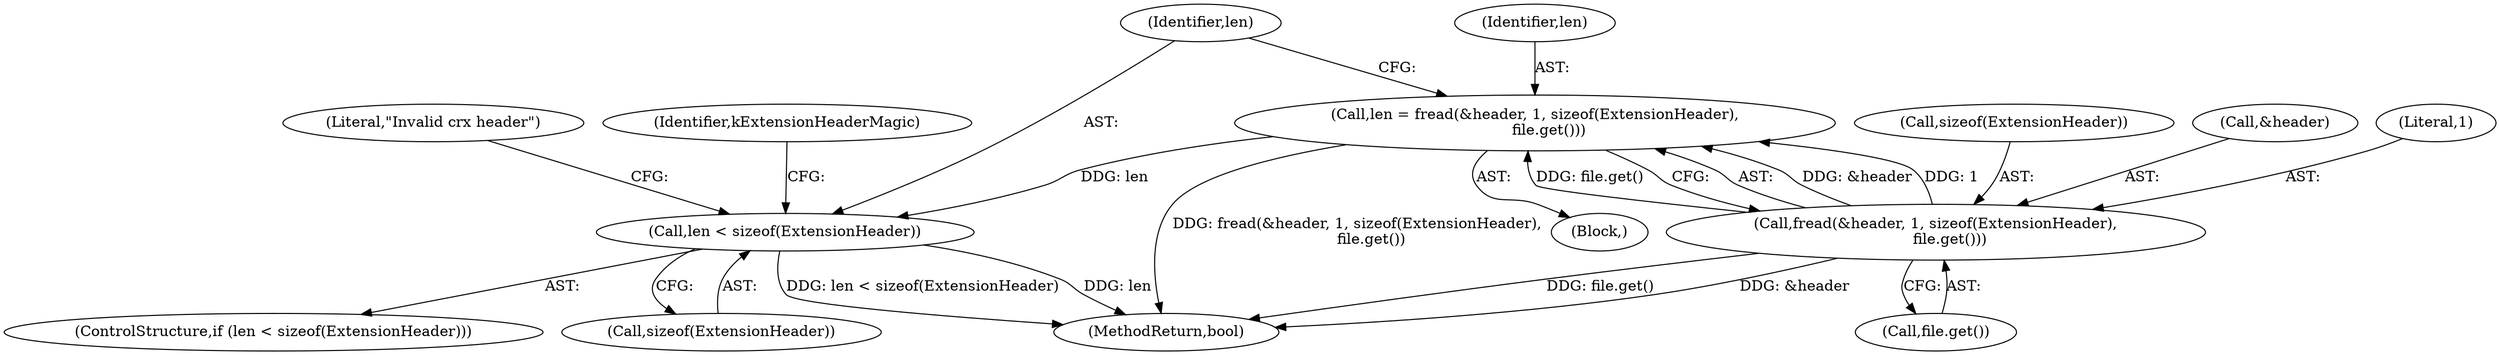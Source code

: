 digraph "0_Chrome_ffeada1f2de5281d59ea48c94c4001a568092cd3@API" {
"1000113" [label="(Call,len = fread(&header, 1, sizeof(ExtensionHeader),\n      file.get()))"];
"1000115" [label="(Call,fread(&header, 1, sizeof(ExtensionHeader),\n      file.get()))"];
"1000123" [label="(Call,len < sizeof(ExtensionHeader))"];
"1000129" [label="(Literal,\"Invalid crx header\")"];
"1000134" [label="(Identifier,kExtensionHeaderMagic)"];
"1000114" [label="(Identifier,len)"];
"1000101" [label="(Block,)"];
"1000113" [label="(Call,len = fread(&header, 1, sizeof(ExtensionHeader),\n      file.get()))"];
"1000122" [label="(ControlStructure,if (len < sizeof(ExtensionHeader)))"];
"1000119" [label="(Call,sizeof(ExtensionHeader))"];
"1000121" [label="(Call,file.get())"];
"1000125" [label="(Call,sizeof(ExtensionHeader))"];
"1000303" [label="(MethodReturn,bool)"];
"1000115" [label="(Call,fread(&header, 1, sizeof(ExtensionHeader),\n      file.get()))"];
"1000123" [label="(Call,len < sizeof(ExtensionHeader))"];
"1000116" [label="(Call,&header)"];
"1000124" [label="(Identifier,len)"];
"1000118" [label="(Literal,1)"];
"1000113" -> "1000101"  [label="AST: "];
"1000113" -> "1000115"  [label="CFG: "];
"1000114" -> "1000113"  [label="AST: "];
"1000115" -> "1000113"  [label="AST: "];
"1000124" -> "1000113"  [label="CFG: "];
"1000113" -> "1000303"  [label="DDG: fread(&header, 1, sizeof(ExtensionHeader),\n      file.get())"];
"1000115" -> "1000113"  [label="DDG: &header"];
"1000115" -> "1000113"  [label="DDG: 1"];
"1000115" -> "1000113"  [label="DDG: file.get()"];
"1000113" -> "1000123"  [label="DDG: len"];
"1000115" -> "1000121"  [label="CFG: "];
"1000116" -> "1000115"  [label="AST: "];
"1000118" -> "1000115"  [label="AST: "];
"1000119" -> "1000115"  [label="AST: "];
"1000121" -> "1000115"  [label="AST: "];
"1000115" -> "1000303"  [label="DDG: file.get()"];
"1000115" -> "1000303"  [label="DDG: &header"];
"1000123" -> "1000122"  [label="AST: "];
"1000123" -> "1000125"  [label="CFG: "];
"1000124" -> "1000123"  [label="AST: "];
"1000125" -> "1000123"  [label="AST: "];
"1000129" -> "1000123"  [label="CFG: "];
"1000134" -> "1000123"  [label="CFG: "];
"1000123" -> "1000303"  [label="DDG: len < sizeof(ExtensionHeader)"];
"1000123" -> "1000303"  [label="DDG: len"];
}
